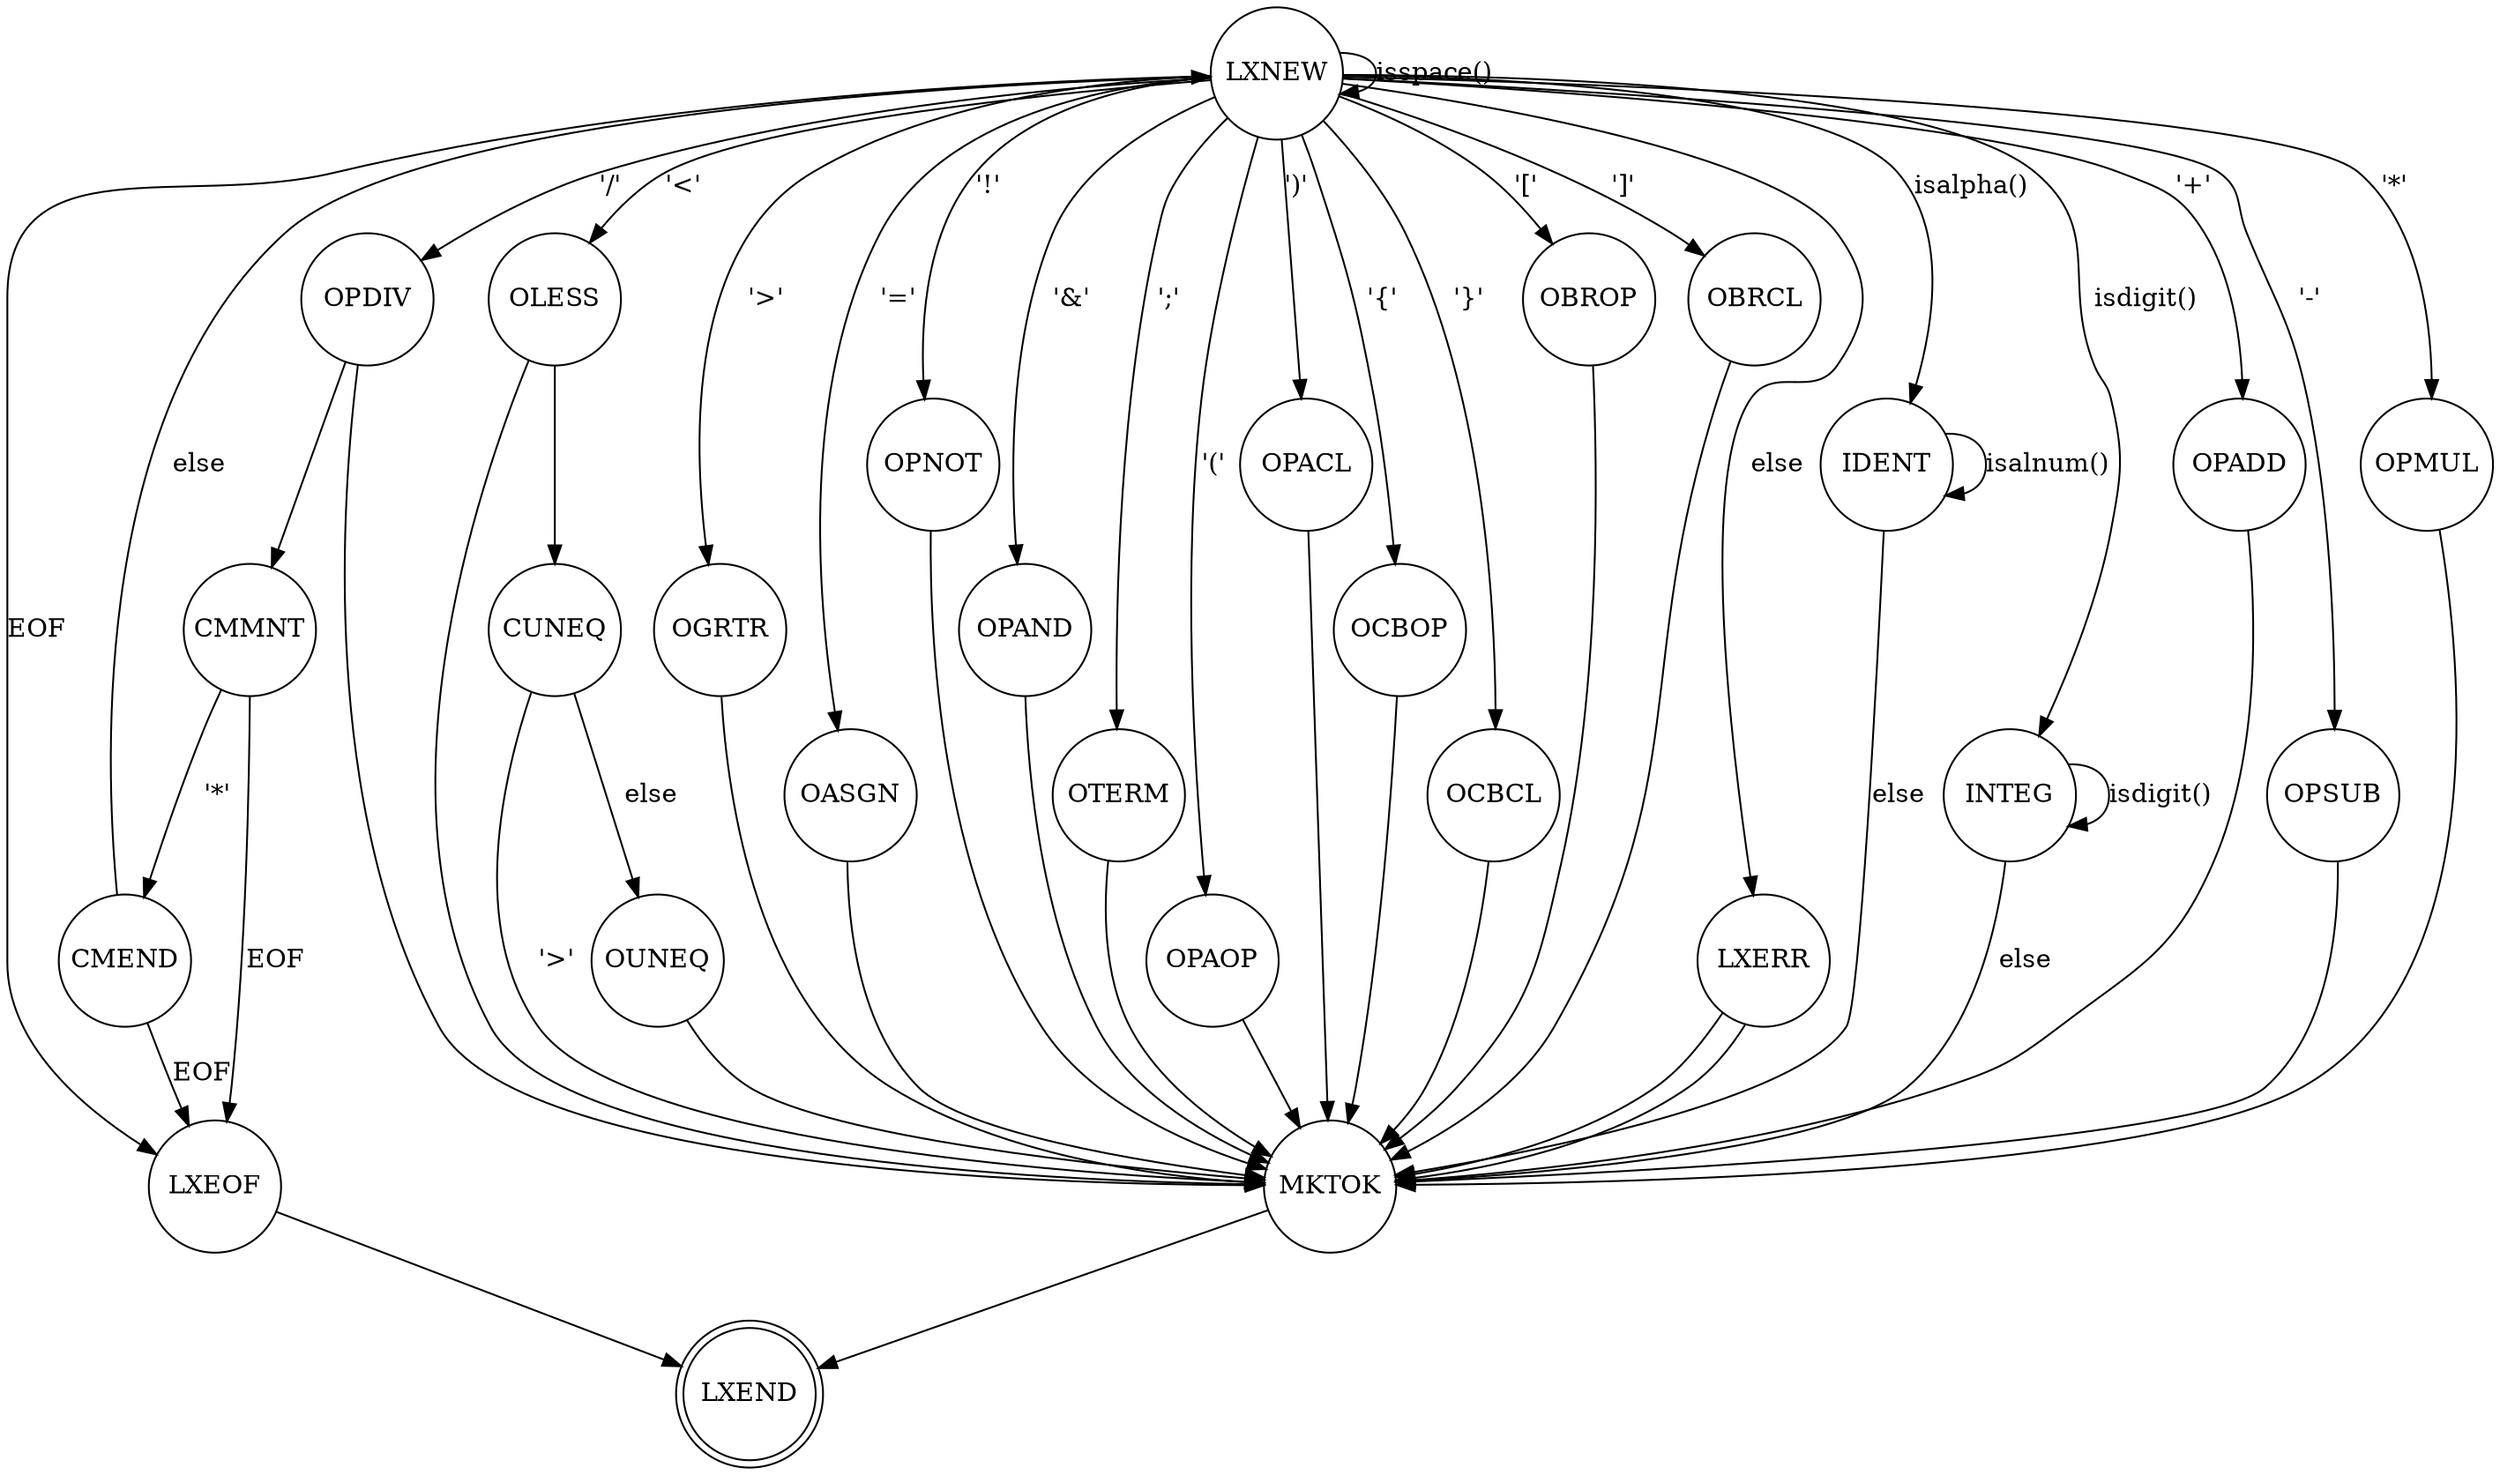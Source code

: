 Digraph Acceptor {
//	rankdir = LR;
	node [shape = doublecircle, width = 1.0, fixedsize = true] LXEND;
	node [shape = circle, width = 1.0, fixedsize = true];

	LXNEW -> LXEOF [label = EOF];
	LXNEW -> LXNEW [label = "isspace()"];
	LXNEW -> IDENT [label = "isalpha()"];
	LXNEW -> INTEG [label = "isdigit()"];
	LXNEW -> OPADD [label = "'+'"];
	LXNEW -> OPSUB [label = "'-'"];
	LXNEW -> OPDIV [label = "'/'"];
	LXNEW -> OPMUL [label = "'*'"];
	LXNEW -> OLESS [label = "'<'"];
	LXNEW -> OGRTR [label = "'>'"];
	LXNEW -> OASGN [label = "'='"];
	LXNEW -> OPNOT [label = "'!'"];
	LXNEW -> OPAND [label = "'&'"];
	LXNEW -> OTERM [label = "';'"];
	LXNEW -> OPAOP [label = "'('"];
	LXNEW -> OPACL [label = "')'"];
	LXNEW -> OCBOP [label = "'{'"];
	LXNEW -> OCBCL [label = "'}'"];
	LXNEW -> OBROP [label = "'['"];
	LXNEW -> OBRCL [label = "']'"];
	LXNEW -> LXERR [label = "else"];

	IDENT -> IDENT [label = "isalnum()"];
	IDENT ->MKTOK [label = "else"];

	INTEG -> INTEG [label = "isdigit()"];
	INTEG -> MKTOK [label = "else"];

	OPADD -> MKTOK;

	OPSUB -> MKTOK;

	OPDIV -> MKTOK;
	OPDIV -> CMMNT;

	OPMUL -> MKTOK;

	OLESS -> MKTOK;
	OLESS -> CUNEQ;

	OGRTR -> MKTOK;

	OASGN -> MKTOK;

	OUNEQ -> MKTOK;

	OPNOT -> MKTOK;

	OPAND -> MKTOK;

	OTERM -> MKTOK;

	OPAOP -> MKTOK;

	OPACL -> MKTOK;

	OCBOP -> MKTOK;

	OCBCL -> MKTOK;

	OBROP -> MKTOK;

	OBRCL -> MKTOK;

	LXERR -> MKTOK;

	CMMNT -> CMEND [label = "'*'"];
	CMMNT -> LXEOF [label = "EOF"];

	CMEND -> LXEOF [label = "EOF"];
	CMEND -> LXNEW [label = "else"];

	CUNEQ -> MKTOK [label = "'>'"];
	CUNEQ -> OUNEQ [label = "else"];

	LXERR -> MKTOK;

	MKTOK -> LXEND;

	LXEOF -> LXEND;
}
